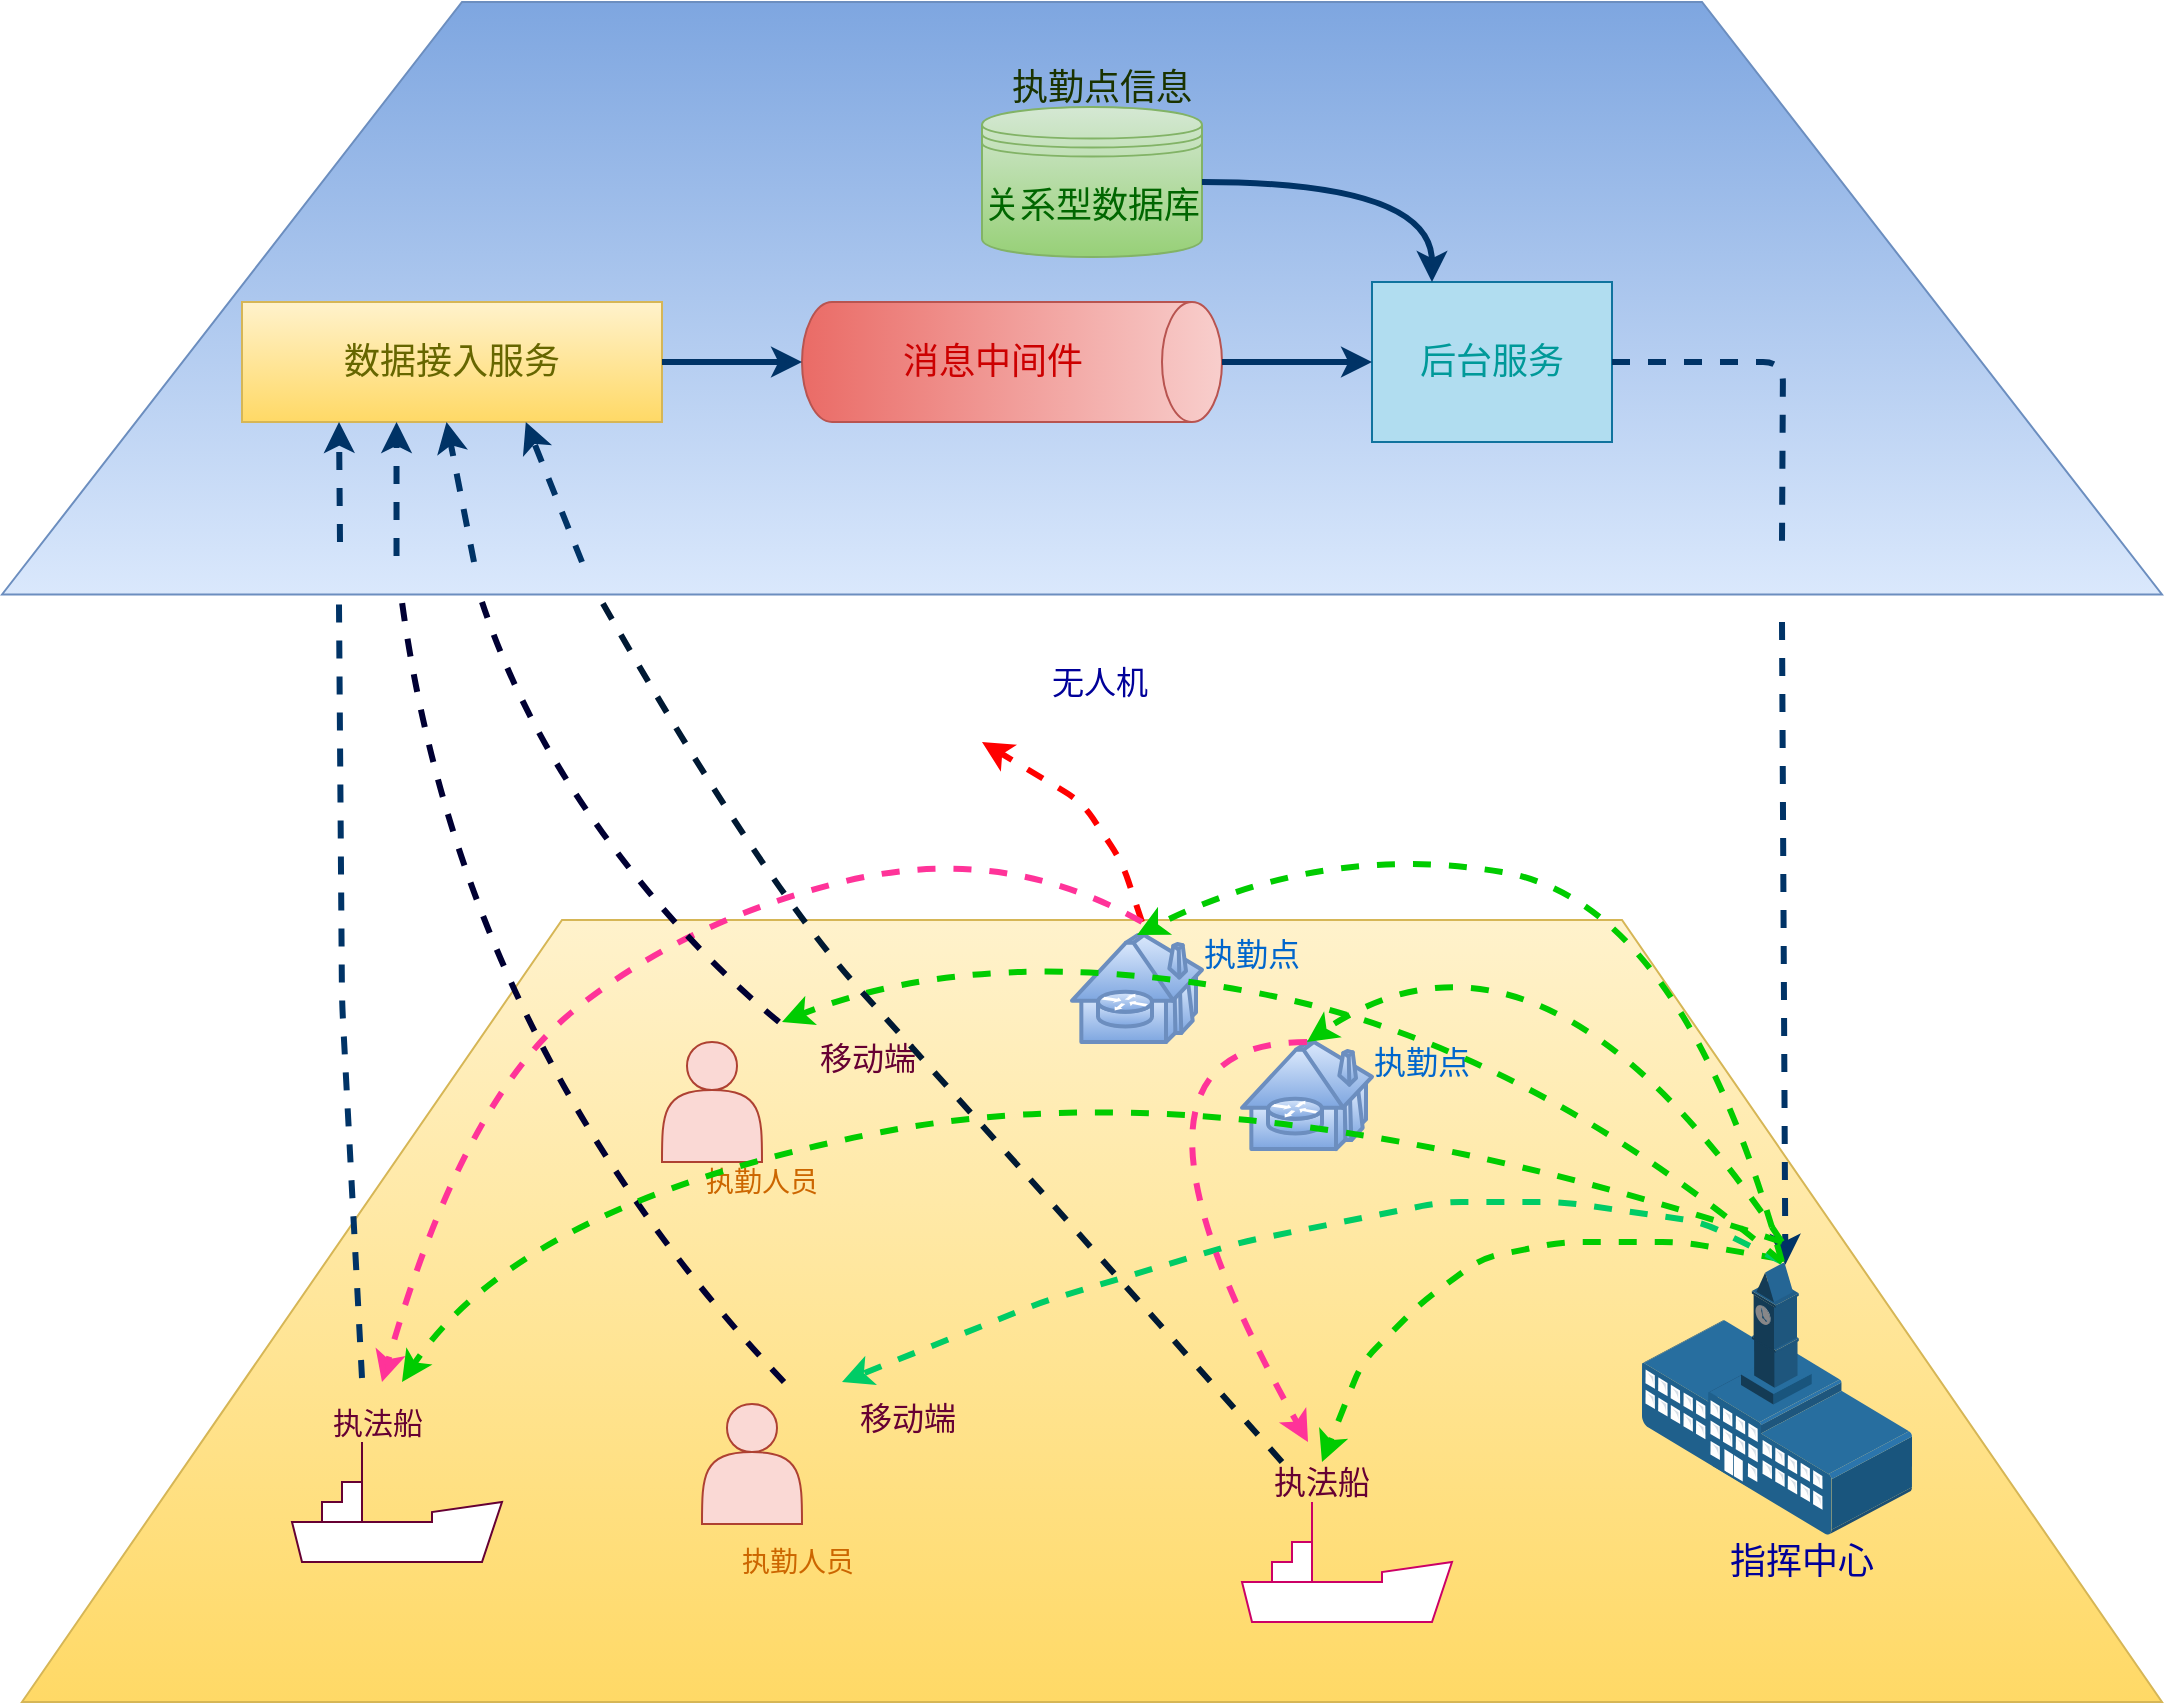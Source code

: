 <mxfile version="14.8.5" type="github">
  <diagram id="prtHgNgQTEPvFCAcTncT" name="Page-1">
    <mxGraphModel dx="1543" dy="1230" grid="1" gridSize="10" guides="1" tooltips="1" connect="1" arrows="1" fold="1" page="1" pageScale="1" pageWidth="827" pageHeight="1169" math="0" shadow="0">
      <root>
        <mxCell id="0" />
        <mxCell id="1" parent="0" />
        <mxCell id="DmJhWEfxrVPuvcuLkCye-24" value="" style="shape=trapezoid;perimeter=trapezoidPerimeter;whiteSpace=wrap;html=1;fixedSize=1;fontSize=14;size=230;fillColor=#dae8fc;strokeColor=#6c8ebf;gradientColor=#7ea6e0;gradientDirection=north;" parent="1" vertex="1">
          <mxGeometry x="830" y="710" width="1080" height="296.25" as="geometry" />
        </mxCell>
        <mxCell id="DmJhWEfxrVPuvcuLkCye-23" value="" style="shape=trapezoid;perimeter=trapezoidPerimeter;whiteSpace=wrap;html=1;fixedSize=1;fontSize=14;size=270;fillColor=#fff2cc;strokeColor=#d6b656;gradientColor=#ffd966;" parent="1" vertex="1">
          <mxGeometry x="840" y="1169" width="1070" height="391" as="geometry" />
        </mxCell>
        <mxCell id="DmJhWEfxrVPuvcuLkCye-19" value="" style="verticalLabelPosition=bottom;outlineConnect=0;align=center;dashed=0;html=1;verticalAlign=top;shape=mxgraph.pid.misc.ship;strokeColor=#660033;" parent="1" vertex="1">
          <mxGeometry x="975" y="1430" width="105" height="60" as="geometry" />
        </mxCell>
        <mxCell id="DmJhWEfxrVPuvcuLkCye-2" value="关系型数据库" style="shape=datastore;whiteSpace=wrap;html=1;fillColor=#d5e8d4;strokeColor=#82b366;gradientColor=#97d077;fontColor=#006600;fontSize=18;" parent="1" vertex="1">
          <mxGeometry x="1320" y="762.5" width="110" height="75" as="geometry" />
        </mxCell>
        <mxCell id="DmJhWEfxrVPuvcuLkCye-4" value="" style="verticalLabelPosition=bottom;outlineConnect=0;align=center;dashed=0;html=1;verticalAlign=top;shape=mxgraph.pid.misc.ship;strokeColor=#CC0066;" parent="1" vertex="1">
          <mxGeometry x="1450" y="1460" width="105" height="60" as="geometry" />
        </mxCell>
        <mxCell id="DmJhWEfxrVPuvcuLkCye-5" value="执勤点信息" style="text;html=1;strokeColor=none;fillColor=none;align=center;verticalAlign=middle;whiteSpace=wrap;rounded=0;fontSize=18;fontColor=#1A3300;" parent="1" vertex="1">
          <mxGeometry x="1320" y="742.5" width="120" height="20" as="geometry" />
        </mxCell>
        <mxCell id="DmJhWEfxrVPuvcuLkCye-15" value="数据接入服务" style="rounded=0;whiteSpace=wrap;html=1;fontSize=18;fillColor=#fff2cc;strokeColor=#d6b656;gradientDirection=south;gradientColor=#ffd966;fontColor=#666600;" parent="1" vertex="1">
          <mxGeometry x="950" y="860" width="210" height="60" as="geometry" />
        </mxCell>
        <mxCell id="DmJhWEfxrVPuvcuLkCye-16" value="执法船" style="text;html=1;strokeColor=none;fillColor=none;align=center;verticalAlign=middle;whiteSpace=wrap;rounded=0;fontSize=15;fontColor=#660033;" parent="1" vertex="1">
          <mxGeometry x="992.5" y="1410" width="50" height="20" as="geometry" />
        </mxCell>
        <mxCell id="DmJhWEfxrVPuvcuLkCye-21" value="&amp;nbsp;消息中间件" style="shape=cylinder3;whiteSpace=wrap;html=1;boundedLbl=1;backgroundOutline=1;size=15;fontSize=18;strokeColor=#b85450;gradientColor=#ea6b66;direction=south;fillColor=#f8cecc;rotation=0;fontColor=#CC0000;" parent="1" vertex="1">
          <mxGeometry x="1230" y="860" width="210" height="60" as="geometry" />
        </mxCell>
        <mxCell id="DmJhWEfxrVPuvcuLkCye-28" value="执法船" style="text;html=1;strokeColor=none;fillColor=none;align=center;verticalAlign=middle;whiteSpace=wrap;rounded=0;fontSize=16;fontColor=#660033;" parent="1" vertex="1">
          <mxGeometry x="1465" y="1440" width="50" height="20" as="geometry" />
        </mxCell>
        <mxCell id="DmJhWEfxrVPuvcuLkCye-37" value="" style="group" parent="1" vertex="1" connectable="0">
          <mxGeometry x="1180" y="1400" width="127.5" height="100" as="geometry" />
        </mxCell>
        <mxCell id="DmJhWEfxrVPuvcuLkCye-38" value="执勤人员" style="text;html=1;strokeColor=none;fillColor=none;align=center;verticalAlign=middle;whiteSpace=wrap;rounded=0;fontColor=#CC6600;fontSize=14;" parent="DmJhWEfxrVPuvcuLkCye-37" vertex="1">
          <mxGeometry x="17.5" y="80" width="60" height="20" as="geometry" />
        </mxCell>
        <mxCell id="DmJhWEfxrVPuvcuLkCye-40" value="移动端" style="text;html=1;strokeColor=none;fillColor=none;align=center;verticalAlign=middle;whiteSpace=wrap;rounded=0;fontSize=16;fontColor=#660033;" parent="DmJhWEfxrVPuvcuLkCye-37" vertex="1">
          <mxGeometry x="77.5" y="7.5" width="50" height="20" as="geometry" />
        </mxCell>
        <mxCell id="DmJhWEfxrVPuvcuLkCye-41" value="" style="shape=actor;whiteSpace=wrap;html=1;fillColor=#fad9d5;strokeColor=#ae4132;" parent="DmJhWEfxrVPuvcuLkCye-37" vertex="1">
          <mxGeometry y="11" width="50" height="60" as="geometry" />
        </mxCell>
        <mxCell id="DmJhWEfxrVPuvcuLkCye-42" value="" style="shape=image;html=1;verticalAlign=top;verticalLabelPosition=bottom;labelBackgroundColor=#ffffff;imageAspect=0;aspect=fixed;image=https://cdn2.iconfinder.com/data/icons/kitchen-appliances-computers-and-electronics/32/Appliances-06-128.png;gradientColor=#ffffff;fontColor=#EA6B66;" parent="DmJhWEfxrVPuvcuLkCye-37" vertex="1">
          <mxGeometry x="41" width="35" height="35" as="geometry" />
        </mxCell>
        <mxCell id="DmJhWEfxrVPuvcuLkCye-46" value="" style="points=[];aspect=fixed;html=1;align=center;shadow=0;dashed=0;image;image=img/lib/allied_telesis/buildings/School_Building.svg;fontSize=14;fontColor=#0F0C0E;strokeColor=#CC0066;fillColor=none;gradientColor=#ffffff;" parent="1" vertex="1">
          <mxGeometry x="1650" y="1340" width="135" height="136.47" as="geometry" />
        </mxCell>
        <mxCell id="DmJhWEfxrVPuvcuLkCye-49" value="后台服务" style="rounded=0;whiteSpace=wrap;html=1;fontSize=18;strokeColor=#10739e;fillColor=#b1ddf0;fontColor=#009999;" parent="1" vertex="1">
          <mxGeometry x="1515" y="850" width="120" height="80" as="geometry" />
        </mxCell>
        <mxCell id="DmJhWEfxrVPuvcuLkCye-55" value="" style="shape=image;html=1;verticalAlign=top;verticalLabelPosition=bottom;labelBackgroundColor=#ffffff;imageAspect=0;aspect=fixed;image=https://cdn1.iconfinder.com/data/icons/innovation-technology-2/512/tech_0011-128.png;fontSize=16;fontColor=#0F0C0E;strokeColor=#CC0066;fillColor=none;gradientColor=#ffffff;" parent="1" vertex="1">
          <mxGeometry x="1220" y="1000" width="128" height="128" as="geometry" />
        </mxCell>
        <mxCell id="DmJhWEfxrVPuvcuLkCye-62" value="" style="endArrow=none;html=1;dashed=1;fontSize=16;fontColor=#0F0C0E;strokeColor=#003366;strokeWidth=3;entryX=0.156;entryY=1.009;entryDx=0;entryDy=0;entryPerimeter=0;" parent="1" edge="1" target="DmJhWEfxrVPuvcuLkCye-24">
          <mxGeometry width="50" height="50" relative="1" as="geometry">
            <mxPoint x="1010" y="1398" as="sourcePoint" />
            <mxPoint x="1000" y="1020" as="targetPoint" />
            <Array as="points">
              <mxPoint x="1000" y="1210" />
            </Array>
          </mxGeometry>
        </mxCell>
        <mxCell id="DmJhWEfxrVPuvcuLkCye-63" value="" style="endArrow=classic;html=1;dashed=1;fontSize=18;fontColor=#0F0C0E;strokeColor=#003366;strokeWidth=3;entryX=0.25;entryY=1;entryDx=0;entryDy=0;" parent="1" edge="1">
          <mxGeometry width="50" height="50" relative="1" as="geometry">
            <mxPoint x="999" y="980" as="sourcePoint" />
            <mxPoint x="998.5" y="920" as="targetPoint" />
          </mxGeometry>
        </mxCell>
        <mxCell id="DmJhWEfxrVPuvcuLkCye-65" value="" style="endArrow=classic;html=1;dashed=1;fontSize=16;fontColor=#0F0C0E;strokeColor=#003366;strokeWidth=3;entryX=0.69;entryY=1;entryDx=0;entryDy=0;entryPerimeter=0;" parent="1" edge="1">
          <mxGeometry width="50" height="50" relative="1" as="geometry">
            <mxPoint x="1120" y="990" as="sourcePoint" />
            <mxPoint x="1091.9" y="920" as="targetPoint" />
          </mxGeometry>
        </mxCell>
        <mxCell id="DmJhWEfxrVPuvcuLkCye-68" value="" style="endArrow=classic;html=1;dashed=1;fontSize=18;fontColor=#0F0C0E;strokeColor=#003366;strokeWidth=3;" parent="1" edge="1">
          <mxGeometry width="50" height="50" relative="1" as="geometry">
            <mxPoint x="1066" y="990" as="sourcePoint" />
            <mxPoint x="1052.25" y="920" as="targetPoint" />
            <Array as="points" />
          </mxGeometry>
        </mxCell>
        <mxCell id="DmJhWEfxrVPuvcuLkCye-73" value="" style="endArrow=classic;html=1;dashed=1;fontSize=18;fontColor=#0F0C0E;strokeColor=#003366;strokeWidth=3;" parent="1" edge="1">
          <mxGeometry width="50" height="50" relative="1" as="geometry">
            <mxPoint x="1027.26" y="987" as="sourcePoint" />
            <mxPoint x="1027.26" y="920" as="targetPoint" />
            <Array as="points" />
          </mxGeometry>
        </mxCell>
        <mxCell id="DmJhWEfxrVPuvcuLkCye-75" value="" style="endArrow=classic;html=1;fontSize=18;fontColor=#0F0C0E;strokeColor=#003366;strokeWidth=3;entryX=0.5;entryY=1;entryDx=0;entryDy=0;entryPerimeter=0;exitX=1;exitY=0.5;exitDx=0;exitDy=0;" parent="1" source="DmJhWEfxrVPuvcuLkCye-15" target="DmJhWEfxrVPuvcuLkCye-21" edge="1">
          <mxGeometry width="50" height="50" relative="1" as="geometry">
            <mxPoint x="850" y="1110" as="sourcePoint" />
            <mxPoint x="900" y="1060" as="targetPoint" />
          </mxGeometry>
        </mxCell>
        <mxCell id="DmJhWEfxrVPuvcuLkCye-76" value="" style="endArrow=classic;html=1;fontSize=18;fontColor=#0F0C0E;strokeColor=#003366;strokeWidth=3;entryX=0;entryY=0.5;entryDx=0;entryDy=0;exitX=0.5;exitY=0;exitDx=0;exitDy=0;exitPerimeter=0;" parent="1" source="DmJhWEfxrVPuvcuLkCye-21" target="DmJhWEfxrVPuvcuLkCye-49" edge="1">
          <mxGeometry width="50" height="50" relative="1" as="geometry">
            <mxPoint x="880" y="1140" as="sourcePoint" />
            <mxPoint x="930" y="1090" as="targetPoint" />
          </mxGeometry>
        </mxCell>
        <mxCell id="DmJhWEfxrVPuvcuLkCye-78" value="" style="endArrow=classic;html=1;fontSize=18;fontColor=#0F0C0E;strokeColor=#003366;strokeWidth=3;entryX=0.25;entryY=0;entryDx=0;entryDy=0;edgeStyle=orthogonalEdgeStyle;curved=1;" parent="1" source="DmJhWEfxrVPuvcuLkCye-2" target="DmJhWEfxrVPuvcuLkCye-49" edge="1">
          <mxGeometry width="50" height="50" relative="1" as="geometry">
            <mxPoint x="1760" y="800" as="sourcePoint" />
            <mxPoint x="1810" y="750" as="targetPoint" />
          </mxGeometry>
        </mxCell>
        <mxCell id="DmJhWEfxrVPuvcuLkCye-82" value="" style="shape=mxgraph.cisco.buildings.telecommuter_house;html=1;pointerEvents=1;dashed=0;fillColor=#dae8fc;strokeColor=#6c8ebf;strokeWidth=2;verticalLabelPosition=bottom;verticalAlign=top;align=center;outlineConnect=0;fontSize=16;gradientColor=#7ea6e0;" parent="1" vertex="1">
          <mxGeometry x="1450" y="1230" width="65" height="53.53" as="geometry" />
        </mxCell>
        <mxCell id="DmJhWEfxrVPuvcuLkCye-83" value="" style="shape=mxgraph.cisco.buildings.telecommuter_house;html=1;pointerEvents=1;dashed=0;fillColor=#dae8fc;strokeColor=#6c8ebf;strokeWidth=2;verticalLabelPosition=bottom;verticalAlign=top;align=center;outlineConnect=0;fontSize=16;gradientColor=#7ea6e0;" parent="1" vertex="1">
          <mxGeometry x="1365" y="1176.47" width="65" height="53.53" as="geometry" />
        </mxCell>
        <mxCell id="DmJhWEfxrVPuvcuLkCye-84" value="" style="endArrow=none;html=1;fontSize=18;fontColor=#0F0C0E;strokeColor=#003366;strokeWidth=3;exitX=1;exitY=0.5;exitDx=0;exitDy=0;edgeStyle=orthogonalEdgeStyle;dashed=1;" parent="1" source="DmJhWEfxrVPuvcuLkCye-49" edge="1">
          <mxGeometry width="50" height="50" relative="1" as="geometry">
            <mxPoint x="1850" y="1170" as="sourcePoint" />
            <mxPoint x="1720" y="980" as="targetPoint" />
          </mxGeometry>
        </mxCell>
        <mxCell id="DmJhWEfxrVPuvcuLkCye-86" value="" style="endArrow=classic;html=1;dashed=1;fontSize=16;fontColor=#0F0C0E;strokeColor=#003366;strokeWidth=3;entryX=0.531;entryY=0.01;entryDx=0;entryDy=0;entryPerimeter=0;" parent="1" target="DmJhWEfxrVPuvcuLkCye-46" edge="1">
          <mxGeometry width="50" height="50" relative="1" as="geometry">
            <mxPoint x="1720" y="1020" as="sourcePoint" />
            <mxPoint x="1900" y="1160" as="targetPoint" />
          </mxGeometry>
        </mxCell>
        <mxCell id="DmJhWEfxrVPuvcuLkCye-92" value="" style="endArrow=classic;html=1;dashed=1;fontSize=16;fontColor=#0F0C0E;strokeWidth=3;entryX=0.5;entryY=0;entryDx=0;entryDy=0;exitX=0.509;exitY=-0.012;exitDx=0;exitDy=0;exitPerimeter=0;strokeColor=#00CC00;" parent="1" source="DmJhWEfxrVPuvcuLkCye-46" target="DmJhWEfxrVPuvcuLkCye-28" edge="1">
          <mxGeometry width="50" height="50" relative="1" as="geometry">
            <mxPoint x="1710" y="1650" as="sourcePoint" />
            <mxPoint x="1760" y="1600" as="targetPoint" />
            <Array as="points">
              <mxPoint x="1670" y="1330" />
              <mxPoint x="1610" y="1330" />
              <mxPoint x="1570" y="1338" />
              <mxPoint x="1540" y="1360" />
              <mxPoint x="1510" y="1390" />
            </Array>
          </mxGeometry>
        </mxCell>
        <mxCell id="DmJhWEfxrVPuvcuLkCye-93" value="" style="endArrow=classic;html=1;dashed=1;fontSize=16;fontColor=#0F0C0E;strokeColor=#00CC66;strokeWidth=3;" parent="1" edge="1">
          <mxGeometry width="50" height="50" relative="1" as="geometry">
            <mxPoint x="1720" y="1340" as="sourcePoint" />
            <mxPoint x="1250" y="1400" as="targetPoint" />
            <Array as="points">
              <mxPoint x="1680" y="1320" />
              <mxPoint x="1610" y="1310" />
              <mxPoint x="1550" y="1310" />
              <mxPoint x="1450" y="1330" />
              <mxPoint x="1350" y="1360" />
            </Array>
          </mxGeometry>
        </mxCell>
        <mxCell id="DmJhWEfxrVPuvcuLkCye-96" value="" style="endArrow=classic;html=1;dashed=1;fontSize=16;fontColor=#0F0C0E;strokeWidth=3;strokeColor=#FF0000;" parent="1" edge="1">
          <mxGeometry width="50" height="50" relative="1" as="geometry">
            <mxPoint x="1400" y="1170" as="sourcePoint" />
            <mxPoint x="1320" y="1080" as="targetPoint" />
            <Array as="points">
              <mxPoint x="1390" y="1140" />
              <mxPoint x="1370" y="1110" />
            </Array>
          </mxGeometry>
        </mxCell>
        <mxCell id="DmJhWEfxrVPuvcuLkCye-97" value="执勤点" style="text;html=1;strokeColor=none;fillColor=none;align=center;verticalAlign=middle;whiteSpace=wrap;rounded=0;fontSize=16;fontColor=#0066CC;" parent="1" vertex="1">
          <mxGeometry x="1430" y="1176" width="50" height="20" as="geometry" />
        </mxCell>
        <mxCell id="DmJhWEfxrVPuvcuLkCye-98" value="执勤点" style="text;html=1;strokeColor=none;fillColor=none;align=center;verticalAlign=middle;whiteSpace=wrap;rounded=0;fontSize=16;fontColor=#0066CC;" parent="1" vertex="1">
          <mxGeometry x="1515" y="1230" width="50" height="20" as="geometry" />
        </mxCell>
        <mxCell id="DmJhWEfxrVPuvcuLkCye-99" value="指挥中心" style="text;html=1;strokeColor=none;fillColor=none;align=center;verticalAlign=middle;whiteSpace=wrap;rounded=0;fontSize=18;fontColor=#000099;" parent="1" vertex="1">
          <mxGeometry x="1690" y="1480" width="80" height="20" as="geometry" />
        </mxCell>
        <mxCell id="DmJhWEfxrVPuvcuLkCye-100" value="无人机" style="text;html=1;strokeColor=none;fillColor=none;align=center;verticalAlign=middle;whiteSpace=wrap;rounded=0;fontSize=16;fontColor=#000099;" parent="1" vertex="1">
          <mxGeometry x="1348" y="1040" width="62" height="20" as="geometry" />
        </mxCell>
        <mxCell id="DmJhWEfxrVPuvcuLkCye-32" value="执勤人员" style="text;html=1;strokeColor=none;fillColor=none;align=center;verticalAlign=middle;whiteSpace=wrap;rounded=0;fontSize=14;fontColor=#CC6600;" parent="1" vertex="1">
          <mxGeometry x="1180" y="1290" width="60" height="20" as="geometry" />
        </mxCell>
        <mxCell id="DmJhWEfxrVPuvcuLkCye-33" value="" style="group" parent="1" vertex="1" connectable="0">
          <mxGeometry x="1160" y="1220" width="127.5" height="70" as="geometry" />
        </mxCell>
        <mxCell id="DmJhWEfxrVPuvcuLkCye-12" value="移动端" style="text;html=1;strokeColor=none;fillColor=none;align=center;verticalAlign=middle;whiteSpace=wrap;rounded=0;fontSize=16;fontColor=#660033;" parent="DmJhWEfxrVPuvcuLkCye-33" vertex="1">
          <mxGeometry x="77.5" y="7.5" width="50" height="20" as="geometry" />
        </mxCell>
        <mxCell id="DmJhWEfxrVPuvcuLkCye-10" value="" style="shape=actor;whiteSpace=wrap;html=1;fillColor=#fad9d5;strokeColor=#ae4132;" parent="DmJhWEfxrVPuvcuLkCye-33" vertex="1">
          <mxGeometry y="10" width="50" height="60" as="geometry" />
        </mxCell>
        <mxCell id="DmJhWEfxrVPuvcuLkCye-8" value="" style="shape=image;html=1;verticalAlign=top;verticalLabelPosition=bottom;labelBackgroundColor=#ffffff;imageAspect=0;aspect=fixed;image=https://cdn2.iconfinder.com/data/icons/kitchen-appliances-computers-and-electronics/32/Appliances-06-128.png;gradientColor=#ffffff;fontColor=#EA6B66;" parent="DmJhWEfxrVPuvcuLkCye-33" vertex="1">
          <mxGeometry x="41" width="35" height="35" as="geometry" />
        </mxCell>
        <mxCell id="7P6nr4rJzuZhVIYS8sgu-1" value="" style="curved=1;endArrow=classic;html=1;dashed=1;fontSize=16;fontColor=#666600;strokeWidth=3;strokeColor=#FF3399;" edge="1" parent="1">
          <mxGeometry width="50" height="50" relative="1" as="geometry">
            <mxPoint x="1400" y="1170" as="sourcePoint" />
            <mxPoint x="1020" y="1400" as="targetPoint" />
            <Array as="points">
              <mxPoint x="1330" y="1130" />
              <mxPoint x="1170" y="1170" />
              <mxPoint x="1060" y="1260" />
            </Array>
          </mxGeometry>
        </mxCell>
        <mxCell id="7P6nr4rJzuZhVIYS8sgu-2" value="" style="curved=1;endArrow=classic;html=1;dashed=1;fontSize=16;fontColor=#666600;strokeColor=#FF3399;strokeWidth=3;exitX=0.5;exitY=0;exitDx=0;exitDy=0;exitPerimeter=0;" edge="1" parent="1" source="DmJhWEfxrVPuvcuLkCye-82">
          <mxGeometry width="50" height="50" relative="1" as="geometry">
            <mxPoint x="740" y="1350" as="sourcePoint" />
            <mxPoint x="1483" y="1430" as="targetPoint" />
            <Array as="points">
              <mxPoint x="1370" y="1230" />
            </Array>
          </mxGeometry>
        </mxCell>
        <mxCell id="7P6nr4rJzuZhVIYS8sgu-3" value="" style="curved=1;endArrow=none;html=1;dashed=1;fontSize=16;fontColor=#666600;strokeWidth=3;endFill=0;exitX=0;exitY=0;exitDx=0;exitDy=0;strokeColor=#000033;" edge="1" parent="1" source="DmJhWEfxrVPuvcuLkCye-42">
          <mxGeometry width="50" height="50" relative="1" as="geometry">
            <mxPoint x="1201" y="1220" as="sourcePoint" />
            <mxPoint x="1030" y="1010" as="targetPoint" />
            <Array as="points">
              <mxPoint x="1060" y="1230" />
            </Array>
          </mxGeometry>
        </mxCell>
        <mxCell id="7P6nr4rJzuZhVIYS8sgu-4" value="" style="curved=1;endArrow=none;html=1;dashed=1;fontSize=16;fontColor=#666600;strokeColor=#000033;strokeWidth=3;endFill=0;exitX=0.5;exitY=0;exitDx=0;exitDy=0;" edge="1" parent="1" source="DmJhWEfxrVPuvcuLkCye-8">
          <mxGeometry width="50" height="50" relative="1" as="geometry">
            <mxPoint x="850" y="1190" as="sourcePoint" />
            <mxPoint x="1070" y="1010" as="targetPoint" />
            <Array as="points">
              <mxPoint x="1170" y="1180" />
              <mxPoint x="1090" y="1070" />
            </Array>
          </mxGeometry>
        </mxCell>
        <mxCell id="7P6nr4rJzuZhVIYS8sgu-5" value="" style="curved=1;endArrow=classic;html=1;dashed=1;fontSize=16;fontColor=#666600;strokeWidth=3;entryX=0.5;entryY=0;entryDx=0;entryDy=0;entryPerimeter=0;strokeColor=#00CC00;" edge="1" parent="1" target="DmJhWEfxrVPuvcuLkCye-83">
          <mxGeometry width="50" height="50" relative="1" as="geometry">
            <mxPoint x="1720" y="1340" as="sourcePoint" />
            <mxPoint x="970" y="1190" as="targetPoint" />
            <Array as="points">
              <mxPoint x="1670" y="1160" />
              <mxPoint x="1490" y="1130" />
            </Array>
          </mxGeometry>
        </mxCell>
        <mxCell id="7P6nr4rJzuZhVIYS8sgu-6" value="" style="curved=1;endArrow=classic;html=1;dashed=1;fontSize=16;fontColor=#666600;strokeColor=#00CC00;strokeWidth=3;endFill=1;entryX=0.5;entryY=0;entryDx=0;entryDy=0;entryPerimeter=0;" edge="1" parent="1" target="DmJhWEfxrVPuvcuLkCye-82">
          <mxGeometry width="50" height="50" relative="1" as="geometry">
            <mxPoint x="1720" y="1330" as="sourcePoint" />
            <mxPoint x="950" y="1240" as="targetPoint" />
            <Array as="points">
              <mxPoint x="1600" y="1150" />
            </Array>
          </mxGeometry>
        </mxCell>
        <mxCell id="7P6nr4rJzuZhVIYS8sgu-7" value="" style="curved=1;endArrow=classic;html=1;dashed=1;fontSize=16;fontColor=#666600;strokeColor=#00CC00;strokeWidth=3;" edge="1" parent="1">
          <mxGeometry width="50" height="50" relative="1" as="geometry">
            <mxPoint x="1720" y="1330" as="sourcePoint" />
            <mxPoint x="1030" y="1400" as="targetPoint" />
            <Array as="points">
              <mxPoint x="1450" y="1240" />
              <mxPoint x="1090" y="1310" />
            </Array>
          </mxGeometry>
        </mxCell>
        <mxCell id="7P6nr4rJzuZhVIYS8sgu-8" value="" style="curved=1;endArrow=classic;html=1;dashed=1;fontSize=16;fontColor=#666600;strokeColor=#00CC00;strokeWidth=3;" edge="1" parent="1">
          <mxGeometry width="50" height="50" relative="1" as="geometry">
            <mxPoint x="1720" y="1340" as="sourcePoint" />
            <mxPoint x="1220" y="1220" as="targetPoint" />
            <Array as="points">
              <mxPoint x="1590" y="1230" />
              <mxPoint x="1320" y="1180" />
            </Array>
          </mxGeometry>
        </mxCell>
        <mxCell id="7P6nr4rJzuZhVIYS8sgu-9" value="" style="curved=1;endArrow=none;html=1;dashed=1;fontSize=16;fontColor=#666600;strokeWidth=3;endFill=0;strokeColor=#001933;" edge="1" parent="1">
          <mxGeometry width="50" height="50" relative="1" as="geometry">
            <mxPoint x="1470" y="1440" as="sourcePoint" />
            <mxPoint x="1130" y="1010" as="targetPoint" />
            <Array as="points">
              <mxPoint x="1310" y="1260" />
              <mxPoint x="1210" y="1150" />
            </Array>
          </mxGeometry>
        </mxCell>
      </root>
    </mxGraphModel>
  </diagram>
</mxfile>
